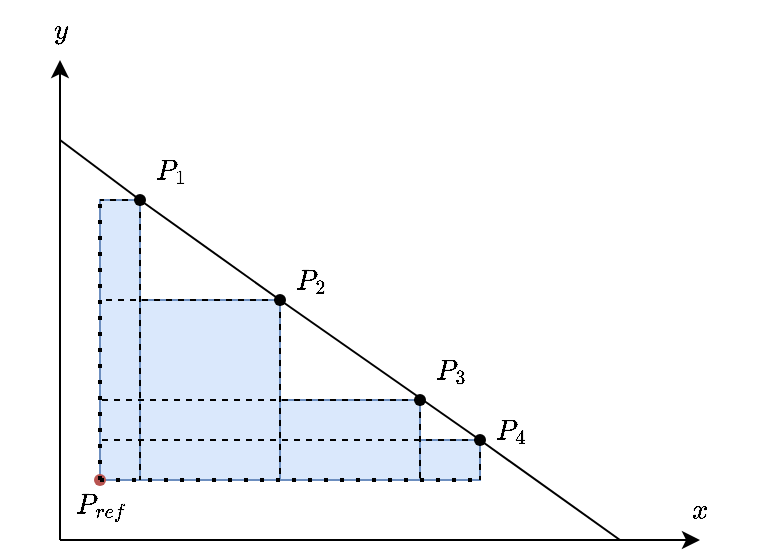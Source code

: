 <mxfile version="21.5.0" type="github">
  <diagram name="第 1 页" id="BAEqdCWQw54gjPH0KH8Y">
    <mxGraphModel dx="798" dy="435" grid="1" gridSize="10" guides="1" tooltips="1" connect="1" arrows="1" fold="1" page="1" pageScale="1" pageWidth="400" pageHeight="300" math="1" shadow="0">
      <root>
        <mxCell id="0" />
        <mxCell id="1" parent="0" />
        <mxCell id="Wvc8z1quYIbk3dERJSoT-38" value="" style="rounded=0;whiteSpace=wrap;html=1;strokeColor=#6c8ebf;fillColor=#dae8fc;" vertex="1" parent="1">
          <mxGeometry x="60" y="230" width="190" height="20" as="geometry" />
        </mxCell>
        <mxCell id="Wvc8z1quYIbk3dERJSoT-37" value="" style="rounded=0;whiteSpace=wrap;html=1;strokeColor=#6c8ebf;fillColor=#dae8fc;" vertex="1" parent="1">
          <mxGeometry x="60" y="210" width="160" height="40" as="geometry" />
        </mxCell>
        <mxCell id="Wvc8z1quYIbk3dERJSoT-35" value="" style="rounded=0;whiteSpace=wrap;html=1;strokeColor=#6c8ebf;fillColor=#dae8fc;" vertex="1" parent="1">
          <mxGeometry x="60" y="160" width="90" height="90" as="geometry" />
        </mxCell>
        <mxCell id="Wvc8z1quYIbk3dERJSoT-34" value="" style="rounded=0;whiteSpace=wrap;html=1;strokeColor=#6c8ebf;fillColor=#dae8fc;" vertex="1" parent="1">
          <mxGeometry x="60" y="110" width="20" height="140" as="geometry" />
        </mxCell>
        <mxCell id="Wvc8z1quYIbk3dERJSoT-1" value="" style="endArrow=classic;html=1;rounded=0;" edge="1" parent="1">
          <mxGeometry width="50" height="50" relative="1" as="geometry">
            <mxPoint x="40" y="280" as="sourcePoint" />
            <mxPoint x="360" y="280" as="targetPoint" />
          </mxGeometry>
        </mxCell>
        <mxCell id="Wvc8z1quYIbk3dERJSoT-2" value="" style="endArrow=classic;html=1;rounded=0;" edge="1" parent="1">
          <mxGeometry width="50" height="50" relative="1" as="geometry">
            <mxPoint x="40" y="280" as="sourcePoint" />
            <mxPoint x="40" y="40" as="targetPoint" />
          </mxGeometry>
        </mxCell>
        <mxCell id="Wvc8z1quYIbk3dERJSoT-3" value="" style="endArrow=none;html=1;rounded=0;" edge="1" parent="1" source="Wvc8z1quYIbk3dERJSoT-11">
          <mxGeometry width="50" height="50" relative="1" as="geometry">
            <mxPoint x="40" y="80" as="sourcePoint" />
            <mxPoint x="320" y="280" as="targetPoint" />
          </mxGeometry>
        </mxCell>
        <mxCell id="Wvc8z1quYIbk3dERJSoT-4" value="" style="shape=waypoint;sketch=0;fillStyle=solid;size=6;pointerEvents=1;points=[];fillColor=#f8cecc;resizable=0;rotatable=0;perimeter=centerPerimeter;snapToPoint=1;strokeColor=#b85450;" vertex="1" parent="1">
          <mxGeometry x="50" y="240" width="20" height="20" as="geometry" />
        </mxCell>
        <mxCell id="Wvc8z1quYIbk3dERJSoT-6" value="" style="endArrow=none;html=1;rounded=0;" edge="1" parent="1" target="Wvc8z1quYIbk3dERJSoT-5">
          <mxGeometry width="50" height="50" relative="1" as="geometry">
            <mxPoint x="40" y="80" as="sourcePoint" />
            <mxPoint x="320" y="280" as="targetPoint" />
          </mxGeometry>
        </mxCell>
        <mxCell id="Wvc8z1quYIbk3dERJSoT-5" value="" style="shape=waypoint;sketch=0;fillStyle=solid;size=6;pointerEvents=1;points=[];fillColor=none;resizable=0;rotatable=0;perimeter=centerPerimeter;snapToPoint=1;" vertex="1" parent="1">
          <mxGeometry x="70" y="100" width="20" height="20" as="geometry" />
        </mxCell>
        <mxCell id="Wvc8z1quYIbk3dERJSoT-9" value="" style="endArrow=none;html=1;rounded=0;" edge="1" parent="1" source="Wvc8z1quYIbk3dERJSoT-5" target="Wvc8z1quYIbk3dERJSoT-7">
          <mxGeometry width="50" height="50" relative="1" as="geometry">
            <mxPoint x="80" y="110" as="sourcePoint" />
            <mxPoint x="320" y="280" as="targetPoint" />
          </mxGeometry>
        </mxCell>
        <mxCell id="Wvc8z1quYIbk3dERJSoT-7" value="" style="shape=waypoint;sketch=0;fillStyle=solid;size=6;pointerEvents=1;points=[];fillColor=none;resizable=0;rotatable=0;perimeter=centerPerimeter;snapToPoint=1;" vertex="1" parent="1">
          <mxGeometry x="140" y="150" width="20" height="20" as="geometry" />
        </mxCell>
        <mxCell id="Wvc8z1quYIbk3dERJSoT-10" value="" style="shape=waypoint;sketch=0;fillStyle=solid;size=6;pointerEvents=1;points=[];fillColor=none;resizable=0;rotatable=0;perimeter=centerPerimeter;snapToPoint=1;" vertex="1" parent="1">
          <mxGeometry x="210" y="200" width="20" height="20" as="geometry" />
        </mxCell>
        <mxCell id="Wvc8z1quYIbk3dERJSoT-12" value="" style="endArrow=none;html=1;rounded=0;" edge="1" parent="1" source="Wvc8z1quYIbk3dERJSoT-7" target="Wvc8z1quYIbk3dERJSoT-11">
          <mxGeometry width="50" height="50" relative="1" as="geometry">
            <mxPoint x="150" y="160" as="sourcePoint" />
            <mxPoint x="320" y="280" as="targetPoint" />
          </mxGeometry>
        </mxCell>
        <mxCell id="Wvc8z1quYIbk3dERJSoT-11" value="" style="shape=waypoint;sketch=0;fillStyle=solid;size=6;pointerEvents=1;points=[];fillColor=none;resizable=0;rotatable=0;perimeter=centerPerimeter;snapToPoint=1;" vertex="1" parent="1">
          <mxGeometry x="240" y="220" width="20" height="20" as="geometry" />
        </mxCell>
        <mxCell id="Wvc8z1quYIbk3dERJSoT-16" value="" style="endArrow=none;dashed=1;html=1;rounded=0;" edge="1" parent="1">
          <mxGeometry width="50" height="50" relative="1" as="geometry">
            <mxPoint x="80" y="110" as="sourcePoint" />
            <mxPoint x="80" y="250" as="targetPoint" />
          </mxGeometry>
        </mxCell>
        <mxCell id="Wvc8z1quYIbk3dERJSoT-17" value="" style="endArrow=none;dashed=1;html=1;rounded=0;" edge="1" parent="1">
          <mxGeometry width="50" height="50" relative="1" as="geometry">
            <mxPoint x="80" y="110" as="sourcePoint" />
            <mxPoint x="60" y="110" as="targetPoint" />
          </mxGeometry>
        </mxCell>
        <mxCell id="Wvc8z1quYIbk3dERJSoT-18" value="" style="endArrow=none;dashed=1;html=1;rounded=0;" edge="1" parent="1" source="Wvc8z1quYIbk3dERJSoT-7">
          <mxGeometry width="50" height="50" relative="1" as="geometry">
            <mxPoint x="220" y="220" as="sourcePoint" />
            <mxPoint x="150" y="250" as="targetPoint" />
          </mxGeometry>
        </mxCell>
        <mxCell id="Wvc8z1quYIbk3dERJSoT-19" value="" style="endArrow=none;dashed=1;html=1;rounded=0;" edge="1" parent="1">
          <mxGeometry width="50" height="50" relative="1" as="geometry">
            <mxPoint x="150" y="160" as="sourcePoint" />
            <mxPoint x="60" y="160" as="targetPoint" />
          </mxGeometry>
        </mxCell>
        <mxCell id="Wvc8z1quYIbk3dERJSoT-20" value="" style="endArrow=none;dashed=1;html=1;rounded=0;" edge="1" parent="1">
          <mxGeometry width="50" height="50" relative="1" as="geometry">
            <mxPoint x="220" y="210" as="sourcePoint" />
            <mxPoint x="60" y="210" as="targetPoint" />
          </mxGeometry>
        </mxCell>
        <mxCell id="Wvc8z1quYIbk3dERJSoT-21" value="" style="endArrow=none;dashed=1;html=1;rounded=0;" edge="1" parent="1">
          <mxGeometry width="50" height="50" relative="1" as="geometry">
            <mxPoint x="220" y="210" as="sourcePoint" />
            <mxPoint x="220" y="250" as="targetPoint" />
          </mxGeometry>
        </mxCell>
        <mxCell id="Wvc8z1quYIbk3dERJSoT-22" value="" style="endArrow=none;dashed=1;html=1;rounded=0;" edge="1" parent="1" source="Wvc8z1quYIbk3dERJSoT-11">
          <mxGeometry width="50" height="50" relative="1" as="geometry">
            <mxPoint x="220" y="220" as="sourcePoint" />
            <mxPoint x="60" y="230" as="targetPoint" />
          </mxGeometry>
        </mxCell>
        <mxCell id="Wvc8z1quYIbk3dERJSoT-23" value="" style="endArrow=none;dashed=1;html=1;rounded=0;" edge="1" parent="1">
          <mxGeometry width="50" height="50" relative="1" as="geometry">
            <mxPoint x="250" y="230" as="sourcePoint" />
            <mxPoint x="250" y="250" as="targetPoint" />
          </mxGeometry>
        </mxCell>
        <mxCell id="Wvc8z1quYIbk3dERJSoT-27" value="" style="endArrow=none;dashed=1;html=1;dashPattern=1 3;strokeWidth=2;rounded=0;exitX=0.119;exitY=0.308;exitDx=0;exitDy=0;exitPerimeter=0;" edge="1" parent="1" source="Wvc8z1quYIbk3dERJSoT-4">
          <mxGeometry width="50" height="50" relative="1" as="geometry">
            <mxPoint x="220" y="220" as="sourcePoint" />
            <mxPoint x="60" y="110" as="targetPoint" />
          </mxGeometry>
        </mxCell>
        <mxCell id="Wvc8z1quYIbk3dERJSoT-28" value="" style="endArrow=none;dashed=1;html=1;dashPattern=1 3;strokeWidth=2;rounded=0;" edge="1" parent="1">
          <mxGeometry width="50" height="50" relative="1" as="geometry">
            <mxPoint x="60" y="250" as="sourcePoint" />
            <mxPoint x="250" y="250" as="targetPoint" />
          </mxGeometry>
        </mxCell>
        <mxCell id="Wvc8z1quYIbk3dERJSoT-29" value="$$P_{ref}$$" style="text;html=1;align=center;verticalAlign=middle;resizable=0;points=[];autosize=1;strokeColor=none;fillColor=none;" vertex="1" parent="1">
          <mxGeometry x="15" y="248" width="90" height="30" as="geometry" />
        </mxCell>
        <mxCell id="Wvc8z1quYIbk3dERJSoT-30" value="$$P_1$$" style="text;html=1;align=center;verticalAlign=middle;resizable=0;points=[];autosize=1;strokeColor=none;fillColor=none;" vertex="1" parent="1">
          <mxGeometry x="60" y="80" width="70" height="30" as="geometry" />
        </mxCell>
        <mxCell id="Wvc8z1quYIbk3dERJSoT-31" value="$$P_2$$" style="text;html=1;align=center;verticalAlign=middle;resizable=0;points=[];autosize=1;strokeColor=none;fillColor=none;" vertex="1" parent="1">
          <mxGeometry x="130" y="135" width="70" height="30" as="geometry" />
        </mxCell>
        <mxCell id="Wvc8z1quYIbk3dERJSoT-32" value="$$P_3$$" style="text;html=1;align=center;verticalAlign=middle;resizable=0;points=[];autosize=1;strokeColor=none;fillColor=none;" vertex="1" parent="1">
          <mxGeometry x="200" y="180" width="70" height="30" as="geometry" />
        </mxCell>
        <mxCell id="Wvc8z1quYIbk3dERJSoT-33" value="$$P_4$$" style="text;html=1;align=center;verticalAlign=middle;resizable=0;points=[];autosize=1;strokeColor=none;fillColor=none;" vertex="1" parent="1">
          <mxGeometry x="230" y="210" width="70" height="30" as="geometry" />
        </mxCell>
        <mxCell id="Wvc8z1quYIbk3dERJSoT-39" value="$$x$$" style="text;html=1;align=center;verticalAlign=middle;resizable=0;points=[];autosize=1;strokeColor=none;fillColor=none;" vertex="1" parent="1">
          <mxGeometry x="330" y="250" width="60" height="30" as="geometry" />
        </mxCell>
        <mxCell id="Wvc8z1quYIbk3dERJSoT-40" value="$$y$$" style="text;html=1;align=center;verticalAlign=middle;resizable=0;points=[];autosize=1;strokeColor=none;fillColor=none;" vertex="1" parent="1">
          <mxGeometry x="10" y="10" width="60" height="30" as="geometry" />
        </mxCell>
      </root>
    </mxGraphModel>
  </diagram>
</mxfile>
